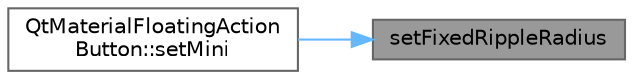 digraph "setFixedRippleRadius"
{
 // LATEX_PDF_SIZE
  bgcolor="transparent";
  edge [fontname=Helvetica,fontsize=10,labelfontname=Helvetica,labelfontsize=10];
  node [fontname=Helvetica,fontsize=10,shape=box,height=0.2,width=0.4];
  rankdir="RL";
  Node1 [id="Node000001",label="setFixedRippleRadius",height=0.2,width=0.4,color="gray40", fillcolor="grey60", style="filled", fontcolor="black",tooltip="设置固定水波纹半径"];
  Node1 -> Node2 [id="edge1_Node000001_Node000002",dir="back",color="steelblue1",style="solid",tooltip=" "];
  Node2 [id="Node000002",label="QtMaterialFloatingAction\lButton::setMini",height=0.2,width=0.4,color="grey40", fillcolor="white", style="filled",URL="$class_qt_material_floating_action_button.html#ac2fdb43c842e8a1a2bf37d4af857cbc8",tooltip="设置迷你模式"];
}
